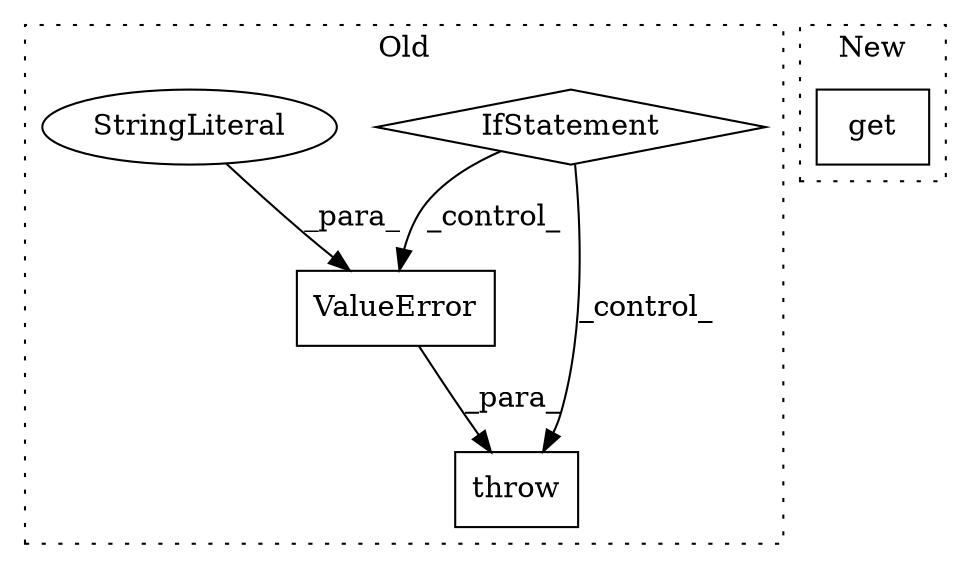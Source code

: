 digraph G {
subgraph cluster0 {
1 [label="ValueError" a="32" s="11843,11891" l="11,1" shape="box"];
3 [label="IfStatement" a="25" s="11774,11825" l="10,2" shape="diamond"];
4 [label="throw" a="53" s="11837" l="6" shape="box"];
5 [label="StringLiteral" a="45" s="11854" l="37" shape="ellipse"];
label = "Old";
style="dotted";
}
subgraph cluster1 {
2 [label="get" a="32" s="11677,11710" l="4,1" shape="box"];
label = "New";
style="dotted";
}
1 -> 4 [label="_para_"];
3 -> 1 [label="_control_"];
3 -> 4 [label="_control_"];
5 -> 1 [label="_para_"];
}